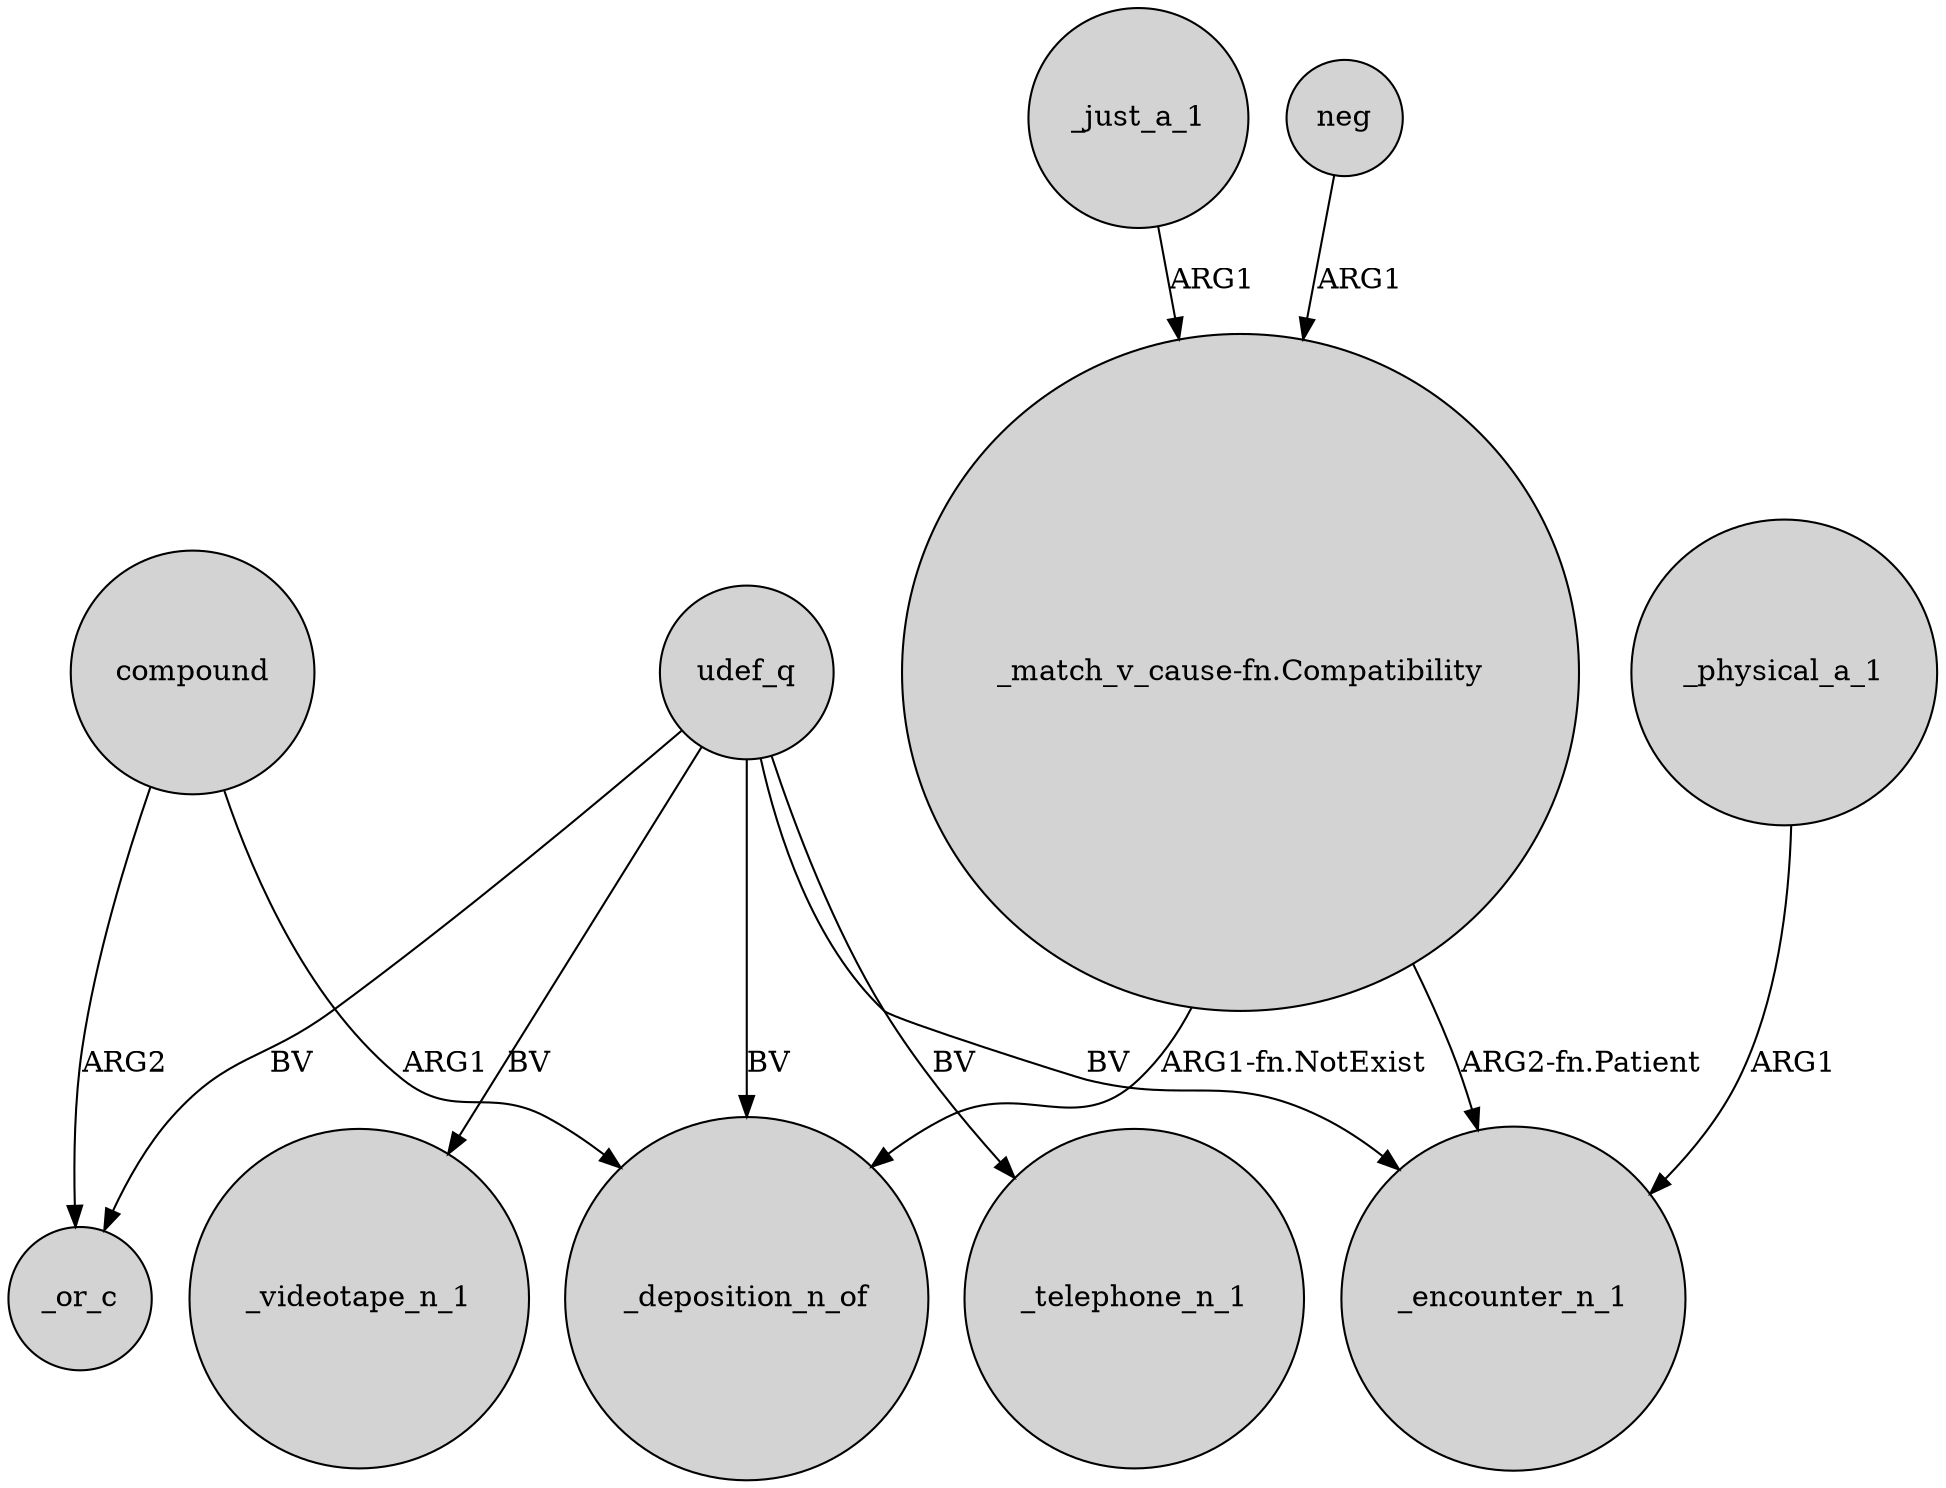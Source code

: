 digraph {
	node [shape=circle style=filled]
	compound -> _or_c [label=ARG2]
	udef_q -> _videotape_n_1 [label=BV]
	_just_a_1 -> "_match_v_cause-fn.Compatibility" [label=ARG1]
	"_match_v_cause-fn.Compatibility" -> _encounter_n_1 [label="ARG2-fn.Patient"]
	_physical_a_1 -> _encounter_n_1 [label=ARG1]
	compound -> _deposition_n_of [label=ARG1]
	udef_q -> _or_c [label=BV]
	"_match_v_cause-fn.Compatibility" -> _deposition_n_of [label="ARG1-fn.NotExist"]
	udef_q -> _encounter_n_1 [label=BV]
	udef_q -> _telephone_n_1 [label=BV]
	udef_q -> _deposition_n_of [label=BV]
	neg -> "_match_v_cause-fn.Compatibility" [label=ARG1]
}
